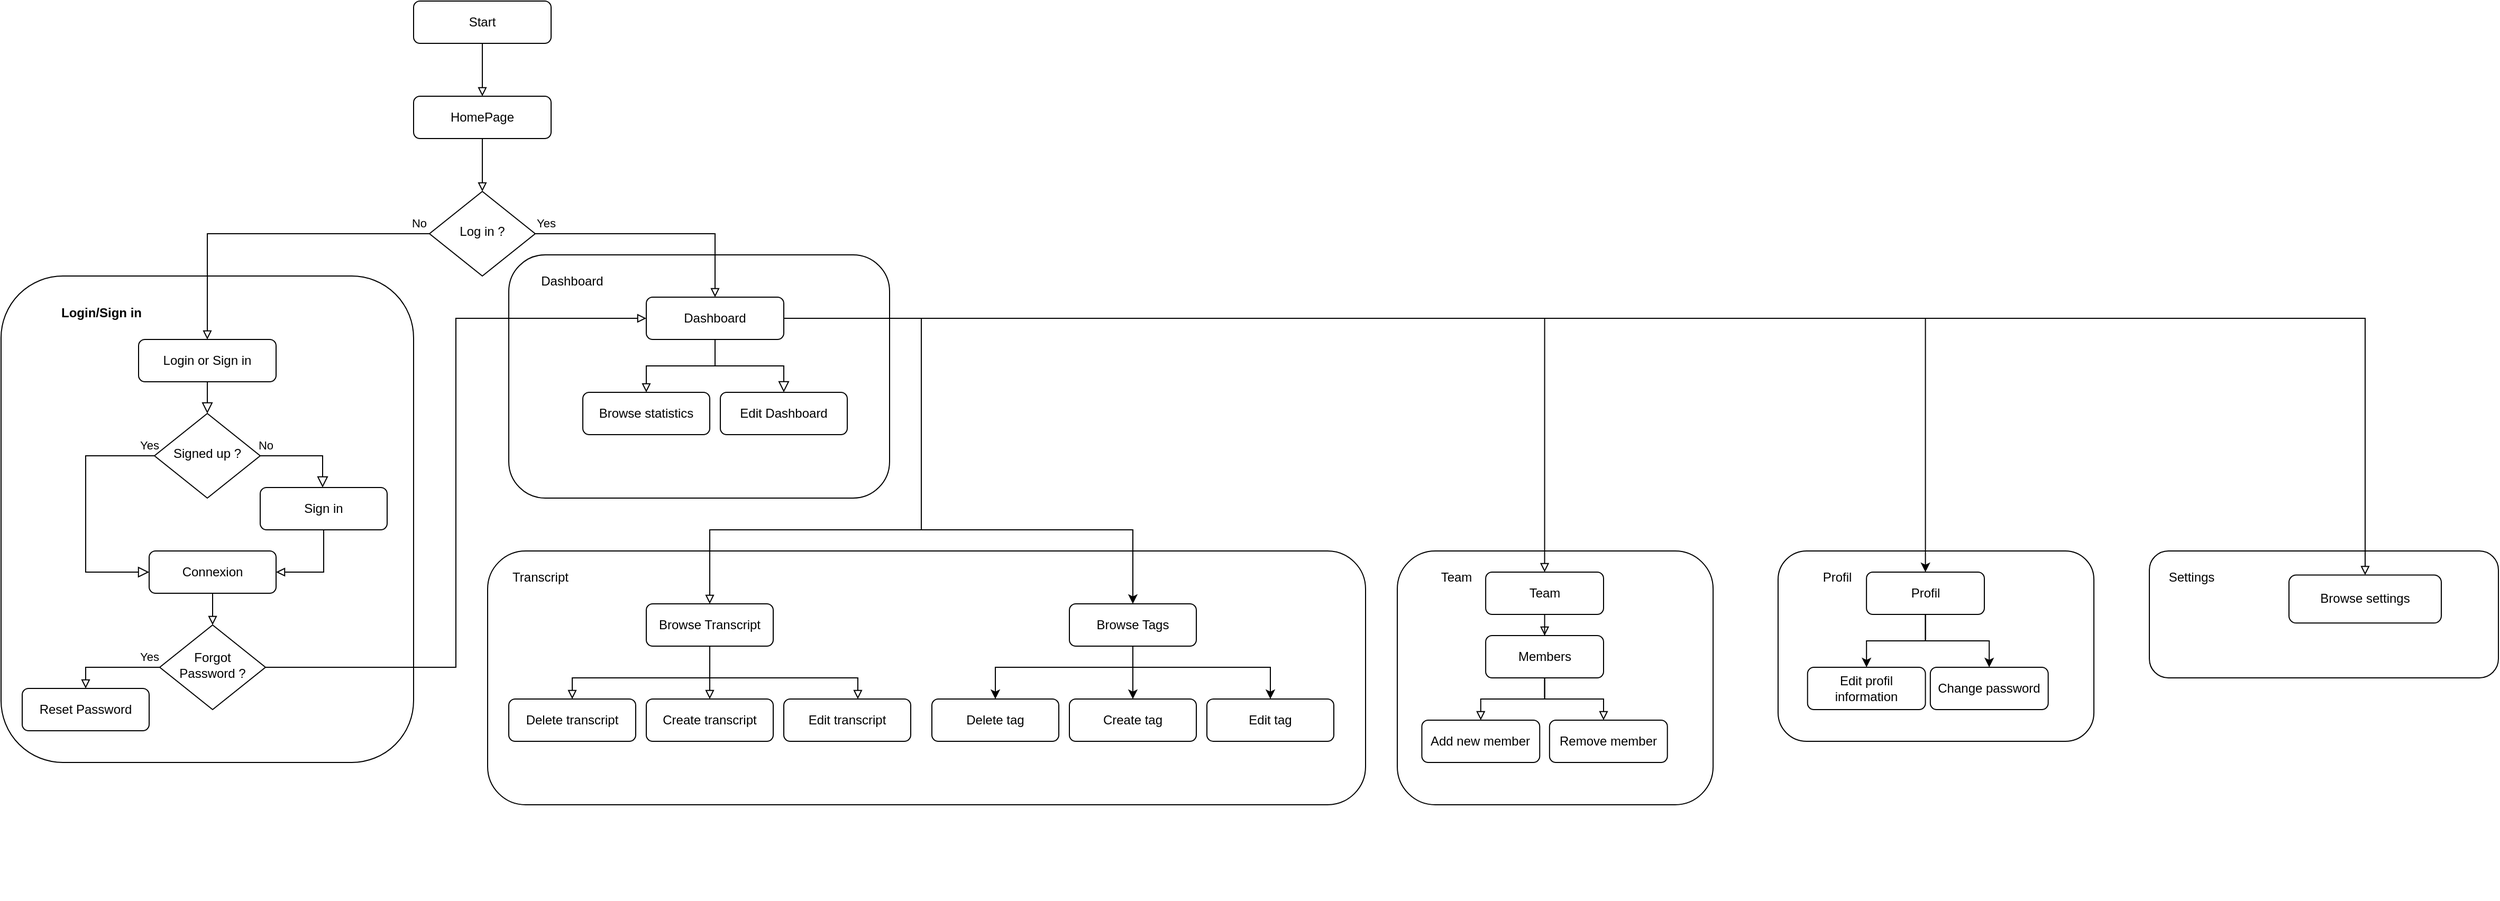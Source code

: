 <mxfile version="21.3.8" type="device">
  <diagram id="C5RBs43oDa-KdzZeNtuy" name="Page-1">
    <mxGraphModel dx="2868" dy="2757" grid="1" gridSize="10" guides="1" tooltips="1" connect="1" arrows="1" fold="1" page="1" pageScale="1" pageWidth="827" pageHeight="1169" math="0" shadow="0">
      <root>
        <mxCell id="WIyWlLk6GJQsqaUBKTNV-0" />
        <mxCell id="WIyWlLk6GJQsqaUBKTNV-1" parent="WIyWlLk6GJQsqaUBKTNV-0" />
        <mxCell id="aSRRTet-q_3d1I6fYwQ6-102" value="" style="group" parent="WIyWlLk6GJQsqaUBKTNV-1" vertex="1" connectable="0">
          <mxGeometry x="580" y="200" width="830" height="240" as="geometry" />
        </mxCell>
        <mxCell id="aSRRTet-q_3d1I6fYwQ6-99" value="" style="rounded=1;whiteSpace=wrap;html=1;fillColor=none;align=left;" parent="aSRRTet-q_3d1I6fYwQ6-102" vertex="1">
          <mxGeometry width="830" height="240" as="geometry" />
        </mxCell>
        <mxCell id="aSRRTet-q_3d1I6fYwQ6-101" value="Transcript" style="text;html=1;strokeColor=none;fillColor=none;align=center;verticalAlign=middle;whiteSpace=wrap;rounded=0;" parent="aSRRTet-q_3d1I6fYwQ6-102" vertex="1">
          <mxGeometry x="20" y="10" width="60" height="30" as="geometry" />
        </mxCell>
        <mxCell id="iAGv5W_TS_8Chp6H3i5K-8" style="edgeStyle=orthogonalEdgeStyle;rounded=0;orthogonalLoop=1;jettySize=auto;html=1;" edge="1" parent="aSRRTet-q_3d1I6fYwQ6-102" source="iAGv5W_TS_8Chp6H3i5K-3" target="iAGv5W_TS_8Chp6H3i5K-7">
          <mxGeometry relative="1" as="geometry">
            <Array as="points">
              <mxPoint x="610" y="110" />
              <mxPoint x="480" y="110" />
            </Array>
          </mxGeometry>
        </mxCell>
        <mxCell id="iAGv5W_TS_8Chp6H3i5K-9" style="edgeStyle=orthogonalEdgeStyle;rounded=0;orthogonalLoop=1;jettySize=auto;html=1;" edge="1" parent="aSRRTet-q_3d1I6fYwQ6-102" source="iAGv5W_TS_8Chp6H3i5K-3" target="iAGv5W_TS_8Chp6H3i5K-5">
          <mxGeometry relative="1" as="geometry" />
        </mxCell>
        <mxCell id="iAGv5W_TS_8Chp6H3i5K-10" style="edgeStyle=orthogonalEdgeStyle;rounded=0;orthogonalLoop=1;jettySize=auto;html=1;" edge="1" parent="aSRRTet-q_3d1I6fYwQ6-102" source="iAGv5W_TS_8Chp6H3i5K-3" target="iAGv5W_TS_8Chp6H3i5K-6">
          <mxGeometry relative="1" as="geometry">
            <Array as="points">
              <mxPoint x="610" y="110" />
              <mxPoint x="740" y="110" />
            </Array>
          </mxGeometry>
        </mxCell>
        <mxCell id="iAGv5W_TS_8Chp6H3i5K-3" value="Browse Tags" style="rounded=1;whiteSpace=wrap;html=1;fontSize=12;glass=0;strokeWidth=1;shadow=0;" vertex="1" parent="aSRRTet-q_3d1I6fYwQ6-102">
          <mxGeometry x="550" y="50" width="120" height="40" as="geometry" />
        </mxCell>
        <mxCell id="iAGv5W_TS_8Chp6H3i5K-5" value="Create tag" style="rounded=1;whiteSpace=wrap;html=1;fontSize=12;glass=0;strokeWidth=1;shadow=0;" vertex="1" parent="aSRRTet-q_3d1I6fYwQ6-102">
          <mxGeometry x="550" y="140" width="120" height="40" as="geometry" />
        </mxCell>
        <mxCell id="iAGv5W_TS_8Chp6H3i5K-6" value="Edit tag" style="rounded=1;whiteSpace=wrap;html=1;fontSize=12;glass=0;strokeWidth=1;shadow=0;" vertex="1" parent="aSRRTet-q_3d1I6fYwQ6-102">
          <mxGeometry x="680" y="140" width="120" height="40" as="geometry" />
        </mxCell>
        <mxCell id="iAGv5W_TS_8Chp6H3i5K-7" value="Delete tag" style="rounded=1;whiteSpace=wrap;html=1;fontSize=12;glass=0;strokeWidth=1;shadow=0;" vertex="1" parent="aSRRTet-q_3d1I6fYwQ6-102">
          <mxGeometry x="420" y="140" width="120" height="40" as="geometry" />
        </mxCell>
        <mxCell id="aSRRTet-q_3d1I6fYwQ6-2" value="" style="group" parent="WIyWlLk6GJQsqaUBKTNV-1" vertex="1" connectable="0">
          <mxGeometry x="120" y="-60" width="390" height="590" as="geometry" />
        </mxCell>
        <mxCell id="aSRRTet-q_3d1I6fYwQ6-0" value="" style="rounded=1;whiteSpace=wrap;html=1;fillColor=none;align=left;" parent="aSRRTet-q_3d1I6fYwQ6-2" vertex="1">
          <mxGeometry width="390" height="460" as="geometry" />
        </mxCell>
        <mxCell id="aSRRTet-q_3d1I6fYwQ6-1" value="&lt;b&gt;Login/Sign in&lt;/b&gt;" style="text;html=1;strokeColor=none;fillColor=none;align=center;verticalAlign=middle;whiteSpace=wrap;rounded=0;" parent="aSRRTet-q_3d1I6fYwQ6-2" vertex="1">
          <mxGeometry x="20" y="20" width="150" height="30" as="geometry" />
        </mxCell>
        <mxCell id="WIyWlLk6GJQsqaUBKTNV-3" value="Login or Sign in" style="rounded=1;whiteSpace=wrap;html=1;fontSize=12;glass=0;strokeWidth=1;shadow=0;" parent="aSRRTet-q_3d1I6fYwQ6-2" vertex="1">
          <mxGeometry x="130" y="60" width="130" height="40" as="geometry" />
        </mxCell>
        <mxCell id="WIyWlLk6GJQsqaUBKTNV-6" value="Signed up ?" style="rhombus;whiteSpace=wrap;html=1;shadow=0;fontFamily=Helvetica;fontSize=12;align=center;strokeWidth=1;spacing=6;spacingTop=-4;" parent="aSRRTet-q_3d1I6fYwQ6-2" vertex="1">
          <mxGeometry x="145" y="130" width="100" height="80" as="geometry" />
        </mxCell>
        <mxCell id="WIyWlLk6GJQsqaUBKTNV-2" value="" style="rounded=0;html=1;jettySize=auto;orthogonalLoop=1;fontSize=11;endArrow=block;endFill=0;endSize=8;strokeWidth=1;shadow=0;labelBackgroundColor=none;edgeStyle=orthogonalEdgeStyle;" parent="aSRRTet-q_3d1I6fYwQ6-2" source="WIyWlLk6GJQsqaUBKTNV-3" target="WIyWlLk6GJQsqaUBKTNV-6" edge="1">
          <mxGeometry relative="1" as="geometry" />
        </mxCell>
        <mxCell id="aSRRTet-q_3d1I6fYwQ6-19" style="edgeStyle=orthogonalEdgeStyle;rounded=0;orthogonalLoop=1;jettySize=auto;html=1;entryX=1;entryY=0.5;entryDx=0;entryDy=0;endArrow=block;endFill=0;" parent="aSRRTet-q_3d1I6fYwQ6-2" source="WIyWlLk6GJQsqaUBKTNV-7" target="WIyWlLk6GJQsqaUBKTNV-12" edge="1">
          <mxGeometry relative="1" as="geometry">
            <mxPoint x="305" y="260.0" as="targetPoint" />
            <Array as="points">
              <mxPoint x="305" y="280" />
            </Array>
          </mxGeometry>
        </mxCell>
        <mxCell id="WIyWlLk6GJQsqaUBKTNV-7" value="Sign in" style="rounded=1;whiteSpace=wrap;html=1;fontSize=12;glass=0;strokeWidth=1;shadow=0;" parent="aSRRTet-q_3d1I6fYwQ6-2" vertex="1">
          <mxGeometry x="245" y="200" width="120" height="40" as="geometry" />
        </mxCell>
        <mxCell id="WIyWlLk6GJQsqaUBKTNV-5" value="No" style="edgeStyle=orthogonalEdgeStyle;rounded=0;html=1;jettySize=auto;orthogonalLoop=1;fontSize=11;endArrow=block;endFill=0;endSize=8;strokeWidth=1;shadow=0;labelBackgroundColor=none;" parent="aSRRTet-q_3d1I6fYwQ6-2" source="WIyWlLk6GJQsqaUBKTNV-6" target="WIyWlLk6GJQsqaUBKTNV-7" edge="1">
          <mxGeometry x="-0.888" y="10" relative="1" as="geometry">
            <mxPoint as="offset" />
            <Array as="points">
              <mxPoint x="304" y="170" />
            </Array>
          </mxGeometry>
        </mxCell>
        <mxCell id="aSRRTet-q_3d1I6fYwQ6-67" style="edgeStyle=orthogonalEdgeStyle;rounded=0;orthogonalLoop=1;jettySize=auto;html=1;entryX=0.5;entryY=0;entryDx=0;entryDy=0;endArrow=block;endFill=0;" parent="aSRRTet-q_3d1I6fYwQ6-2" source="WIyWlLk6GJQsqaUBKTNV-12" target="aSRRTet-q_3d1I6fYwQ6-66" edge="1">
          <mxGeometry relative="1" as="geometry" />
        </mxCell>
        <mxCell id="WIyWlLk6GJQsqaUBKTNV-12" value="Connexion" style="rounded=1;whiteSpace=wrap;html=1;fontSize=12;glass=0;strokeWidth=1;shadow=0;" parent="aSRRTet-q_3d1I6fYwQ6-2" vertex="1">
          <mxGeometry x="140" y="260" width="120" height="40" as="geometry" />
        </mxCell>
        <mxCell id="WIyWlLk6GJQsqaUBKTNV-9" value="Yes" style="edgeStyle=orthogonalEdgeStyle;rounded=0;html=1;jettySize=auto;orthogonalLoop=1;fontSize=11;endArrow=block;endFill=0;endSize=8;strokeWidth=1;shadow=0;labelBackgroundColor=none;exitX=0;exitY=0.5;exitDx=0;exitDy=0;" parent="aSRRTet-q_3d1I6fYwQ6-2" source="WIyWlLk6GJQsqaUBKTNV-6" target="WIyWlLk6GJQsqaUBKTNV-12" edge="1">
          <mxGeometry x="-0.958" y="-10" relative="1" as="geometry">
            <mxPoint as="offset" />
            <mxPoint x="139.957" y="289.966" as="sourcePoint" />
            <Array as="points">
              <mxPoint x="80" y="170" />
              <mxPoint x="80" y="280" />
            </Array>
          </mxGeometry>
        </mxCell>
        <mxCell id="aSRRTet-q_3d1I6fYwQ6-71" style="edgeStyle=orthogonalEdgeStyle;rounded=0;orthogonalLoop=1;jettySize=auto;html=1;entryX=0.5;entryY=0;entryDx=0;entryDy=0;endArrow=block;endFill=0;" parent="aSRRTet-q_3d1I6fYwQ6-2" source="aSRRTet-q_3d1I6fYwQ6-66" target="aSRRTet-q_3d1I6fYwQ6-70" edge="1">
          <mxGeometry relative="1" as="geometry" />
        </mxCell>
        <mxCell id="aSRRTet-q_3d1I6fYwQ6-72" value="Yes" style="edgeLabel;html=1;align=center;verticalAlign=middle;resizable=0;points=[];" parent="aSRRTet-q_3d1I6fYwQ6-71" vertex="1" connectable="0">
          <mxGeometry x="-0.574" y="-1" relative="1" as="geometry">
            <mxPoint x="9" y="-9" as="offset" />
          </mxGeometry>
        </mxCell>
        <mxCell id="aSRRTet-q_3d1I6fYwQ6-66" value="Forgot Password ?" style="rhombus;whiteSpace=wrap;html=1;shadow=0;fontFamily=Helvetica;fontSize=12;align=center;strokeWidth=1;spacing=6;spacingTop=-4;" parent="aSRRTet-q_3d1I6fYwQ6-2" vertex="1">
          <mxGeometry x="150" y="330" width="100" height="80" as="geometry" />
        </mxCell>
        <mxCell id="aSRRTet-q_3d1I6fYwQ6-70" value="Reset Password" style="rounded=1;whiteSpace=wrap;html=1;fontSize=12;glass=0;strokeWidth=1;shadow=0;" parent="aSRRTet-q_3d1I6fYwQ6-2" vertex="1">
          <mxGeometry x="20" y="390" width="120" height="40" as="geometry" />
        </mxCell>
        <mxCell id="aSRRTet-q_3d1I6fYwQ6-37" style="edgeStyle=orthogonalEdgeStyle;rounded=0;orthogonalLoop=1;jettySize=auto;html=1;endArrow=block;endFill=0;" parent="WIyWlLk6GJQsqaUBKTNV-1" source="aSRRTet-q_3d1I6fYwQ6-35" target="aSRRTet-q_3d1I6fYwQ6-36" edge="1">
          <mxGeometry relative="1" as="geometry" />
        </mxCell>
        <mxCell id="aSRRTet-q_3d1I6fYwQ6-35" value="HomePage" style="rounded=1;whiteSpace=wrap;html=1;fontSize=12;glass=0;strokeWidth=1;shadow=0;" parent="WIyWlLk6GJQsqaUBKTNV-1" vertex="1">
          <mxGeometry x="510" y="-230" width="130" height="40" as="geometry" />
        </mxCell>
        <mxCell id="aSRRTet-q_3d1I6fYwQ6-38" style="edgeStyle=orthogonalEdgeStyle;rounded=0;orthogonalLoop=1;jettySize=auto;html=1;endArrow=block;endFill=0;entryX=0.5;entryY=0;entryDx=0;entryDy=0;" parent="WIyWlLk6GJQsqaUBKTNV-1" source="aSRRTet-q_3d1I6fYwQ6-36" target="WIyWlLk6GJQsqaUBKTNV-3" edge="1">
          <mxGeometry relative="1" as="geometry" />
        </mxCell>
        <mxCell id="aSRRTet-q_3d1I6fYwQ6-39" value="No" style="edgeLabel;html=1;align=center;verticalAlign=middle;resizable=0;points=[];" parent="aSRRTet-q_3d1I6fYwQ6-38" vertex="1" connectable="0">
          <mxGeometry x="-0.526" y="-1" relative="1" as="geometry">
            <mxPoint x="63" y="-9" as="offset" />
          </mxGeometry>
        </mxCell>
        <mxCell id="aSRRTet-q_3d1I6fYwQ6-51" style="edgeStyle=orthogonalEdgeStyle;rounded=0;orthogonalLoop=1;jettySize=auto;html=1;entryX=0.5;entryY=0;entryDx=0;entryDy=0;endArrow=block;endFill=0;" parent="WIyWlLk6GJQsqaUBKTNV-1" source="aSRRTet-q_3d1I6fYwQ6-36" target="aSRRTet-q_3d1I6fYwQ6-56" edge="1">
          <mxGeometry relative="1" as="geometry">
            <mxPoint x="855" y="-60" as="targetPoint" />
            <Array as="points">
              <mxPoint x="795" y="-100" />
            </Array>
          </mxGeometry>
        </mxCell>
        <mxCell id="aSRRTet-q_3d1I6fYwQ6-52" value="Yes" style="edgeLabel;html=1;align=center;verticalAlign=middle;resizable=0;points=[];" parent="aSRRTet-q_3d1I6fYwQ6-51" vertex="1" connectable="0">
          <mxGeometry x="-0.733" y="3" relative="1" as="geometry">
            <mxPoint x="-21" y="-7" as="offset" />
          </mxGeometry>
        </mxCell>
        <mxCell id="aSRRTet-q_3d1I6fYwQ6-36" value="Log in ?" style="rhombus;whiteSpace=wrap;html=1;shadow=0;fontFamily=Helvetica;fontSize=12;align=center;strokeWidth=1;spacing=6;spacingTop=-4;" parent="WIyWlLk6GJQsqaUBKTNV-1" vertex="1">
          <mxGeometry x="525" y="-140" width="100" height="80" as="geometry" />
        </mxCell>
        <mxCell id="aSRRTet-q_3d1I6fYwQ6-65" style="edgeStyle=orthogonalEdgeStyle;rounded=0;orthogonalLoop=1;jettySize=auto;html=1;entryX=0.5;entryY=0;entryDx=0;entryDy=0;endArrow=block;endFill=0;" parent="WIyWlLk6GJQsqaUBKTNV-1" source="aSRRTet-q_3d1I6fYwQ6-64" target="aSRRTet-q_3d1I6fYwQ6-35" edge="1">
          <mxGeometry relative="1" as="geometry" />
        </mxCell>
        <mxCell id="aSRRTet-q_3d1I6fYwQ6-64" value="Start" style="rounded=1;whiteSpace=wrap;html=1;fontSize=12;glass=0;strokeWidth=1;shadow=0;" parent="WIyWlLk6GJQsqaUBKTNV-1" vertex="1">
          <mxGeometry x="510" y="-320" width="130" height="40" as="geometry" />
        </mxCell>
        <mxCell id="aSRRTet-q_3d1I6fYwQ6-73" style="edgeStyle=orthogonalEdgeStyle;rounded=0;orthogonalLoop=1;jettySize=auto;html=1;entryX=0;entryY=0.5;entryDx=0;entryDy=0;endArrow=block;endFill=0;" parent="WIyWlLk6GJQsqaUBKTNV-1" source="aSRRTet-q_3d1I6fYwQ6-66" target="aSRRTet-q_3d1I6fYwQ6-56" edge="1">
          <mxGeometry relative="1" as="geometry" />
        </mxCell>
        <mxCell id="aSRRTet-q_3d1I6fYwQ6-54" value="" style="rounded=1;whiteSpace=wrap;html=1;fillColor=none;align=left;" parent="WIyWlLk6GJQsqaUBKTNV-1" vertex="1">
          <mxGeometry x="600" y="-80" width="360" height="230" as="geometry" />
        </mxCell>
        <mxCell id="aSRRTet-q_3d1I6fYwQ6-75" style="edgeStyle=orthogonalEdgeStyle;rounded=0;orthogonalLoop=1;jettySize=auto;html=1;endArrow=block;endFill=0;" parent="WIyWlLk6GJQsqaUBKTNV-1" source="aSRRTet-q_3d1I6fYwQ6-56" target="aSRRTet-q_3d1I6fYwQ6-74" edge="1">
          <mxGeometry relative="1" as="geometry" />
        </mxCell>
        <mxCell id="aSRRTet-q_3d1I6fYwQ6-78" style="edgeStyle=orthogonalEdgeStyle;rounded=0;orthogonalLoop=1;jettySize=auto;html=1;endArrow=block;endFill=0;" parent="WIyWlLk6GJQsqaUBKTNV-1" source="aSRRTet-q_3d1I6fYwQ6-56" target="aSRRTet-q_3d1I6fYwQ6-77" edge="1">
          <mxGeometry relative="1" as="geometry">
            <Array as="points">
              <mxPoint x="990" y="-20" />
              <mxPoint x="990" y="180" />
              <mxPoint x="790" y="180" />
            </Array>
          </mxGeometry>
        </mxCell>
        <mxCell id="aSRRTet-q_3d1I6fYwQ6-85" style="edgeStyle=orthogonalEdgeStyle;rounded=0;orthogonalLoop=1;jettySize=auto;html=1;endArrow=block;endFill=0;entryX=0.5;entryY=0;entryDx=0;entryDy=0;" parent="WIyWlLk6GJQsqaUBKTNV-1" source="aSRRTet-q_3d1I6fYwQ6-56" target="aSRRTet-q_3d1I6fYwQ6-94" edge="1">
          <mxGeometry relative="1" as="geometry" />
        </mxCell>
        <mxCell id="aSRRTet-q_3d1I6fYwQ6-87" style="edgeStyle=orthogonalEdgeStyle;rounded=0;orthogonalLoop=1;jettySize=auto;html=1;endArrow=block;endFill=0;" parent="WIyWlLk6GJQsqaUBKTNV-1" source="aSRRTet-q_3d1I6fYwQ6-56" target="aSRRTet-q_3d1I6fYwQ6-86" edge="1">
          <mxGeometry relative="1" as="geometry" />
        </mxCell>
        <mxCell id="iAGv5W_TS_8Chp6H3i5K-4" style="edgeStyle=orthogonalEdgeStyle;rounded=0;orthogonalLoop=1;jettySize=auto;html=1;" edge="1" parent="WIyWlLk6GJQsqaUBKTNV-1" source="aSRRTet-q_3d1I6fYwQ6-56" target="iAGv5W_TS_8Chp6H3i5K-3">
          <mxGeometry relative="1" as="geometry">
            <Array as="points">
              <mxPoint x="990" y="-20" />
              <mxPoint x="990" y="180" />
              <mxPoint x="1190" y="180" />
            </Array>
          </mxGeometry>
        </mxCell>
        <mxCell id="iAGv5W_TS_8Chp6H3i5K-24" style="edgeStyle=orthogonalEdgeStyle;rounded=0;orthogonalLoop=1;jettySize=auto;html=1;" edge="1" parent="WIyWlLk6GJQsqaUBKTNV-1" source="aSRRTet-q_3d1I6fYwQ6-56" target="iAGv5W_TS_8Chp6H3i5K-14">
          <mxGeometry relative="1" as="geometry" />
        </mxCell>
        <mxCell id="aSRRTet-q_3d1I6fYwQ6-56" value="Dashboard" style="rounded=1;whiteSpace=wrap;html=1;fontSize=12;glass=0;strokeWidth=1;shadow=0;" parent="WIyWlLk6GJQsqaUBKTNV-1" vertex="1">
          <mxGeometry x="730" y="-40" width="130" height="40" as="geometry" />
        </mxCell>
        <mxCell id="aSRRTet-q_3d1I6fYwQ6-58" value="" style="rounded=0;html=1;jettySize=auto;orthogonalLoop=1;fontSize=11;endArrow=block;endFill=0;endSize=8;strokeWidth=1;shadow=0;labelBackgroundColor=none;edgeStyle=orthogonalEdgeStyle;entryX=0.5;entryY=0;entryDx=0;entryDy=0;" parent="WIyWlLk6GJQsqaUBKTNV-1" source="aSRRTet-q_3d1I6fYwQ6-56" target="aSRRTet-q_3d1I6fYwQ6-62" edge="1">
          <mxGeometry relative="1" as="geometry">
            <mxPoint x="795" y="50.0" as="targetPoint" />
          </mxGeometry>
        </mxCell>
        <mxCell id="aSRRTet-q_3d1I6fYwQ6-62" value="Edit Dashboard" style="rounded=1;whiteSpace=wrap;html=1;fontSize=12;glass=0;strokeWidth=1;shadow=0;" parent="WIyWlLk6GJQsqaUBKTNV-1" vertex="1">
          <mxGeometry x="800" y="50" width="120" height="40" as="geometry" />
        </mxCell>
        <mxCell id="aSRRTet-q_3d1I6fYwQ6-74" value="Browse statistics" style="rounded=1;whiteSpace=wrap;html=1;fontSize=12;glass=0;strokeWidth=1;shadow=0;" parent="WIyWlLk6GJQsqaUBKTNV-1" vertex="1">
          <mxGeometry x="670" y="50" width="120" height="40" as="geometry" />
        </mxCell>
        <mxCell id="aSRRTet-q_3d1I6fYwQ6-98" value="Dashboard" style="text;html=1;strokeColor=none;fillColor=none;align=center;verticalAlign=middle;whiteSpace=wrap;rounded=0;" parent="WIyWlLk6GJQsqaUBKTNV-1" vertex="1">
          <mxGeometry x="630" y="-70" width="60" height="30" as="geometry" />
        </mxCell>
        <mxCell id="iAGv5W_TS_8Chp6H3i5K-2" value="" style="group" vertex="1" connectable="0" parent="WIyWlLk6GJQsqaUBKTNV-1">
          <mxGeometry x="1440" y="200" width="298.57" height="240" as="geometry" />
        </mxCell>
        <mxCell id="aSRRTet-q_3d1I6fYwQ6-84" value="Members" style="rounded=1;whiteSpace=wrap;html=1;fontSize=12;glass=0;strokeWidth=1;shadow=0;" parent="iAGv5W_TS_8Chp6H3i5K-2" vertex="1">
          <mxGeometry x="83.57" y="80" width="111.429" height="40" as="geometry" />
        </mxCell>
        <mxCell id="aSRRTet-q_3d1I6fYwQ6-94" value="Team" style="rounded=1;whiteSpace=wrap;html=1;fontSize=12;glass=0;strokeWidth=1;shadow=0;" parent="iAGv5W_TS_8Chp6H3i5K-2" vertex="1">
          <mxGeometry x="83.57" y="20" width="111.429" height="40" as="geometry" />
        </mxCell>
        <mxCell id="aSRRTet-q_3d1I6fYwQ6-91" style="edgeStyle=orthogonalEdgeStyle;rounded=0;orthogonalLoop=1;jettySize=auto;html=1;endArrow=block;endFill=0;" parent="iAGv5W_TS_8Chp6H3i5K-2" source="aSRRTet-q_3d1I6fYwQ6-84" target="aSRRTet-q_3d1I6fYwQ6-90" edge="1">
          <mxGeometry relative="1" as="geometry" />
        </mxCell>
        <mxCell id="aSRRTet-q_3d1I6fYwQ6-95" style="edgeStyle=orthogonalEdgeStyle;rounded=0;orthogonalLoop=1;jettySize=auto;html=1;endArrow=block;endFill=0;" parent="iAGv5W_TS_8Chp6H3i5K-2" source="aSRRTet-q_3d1I6fYwQ6-94" target="aSRRTet-q_3d1I6fYwQ6-84" edge="1">
          <mxGeometry relative="1" as="geometry" />
        </mxCell>
        <mxCell id="aSRRTet-q_3d1I6fYwQ6-103" value="" style="rounded=1;whiteSpace=wrap;html=1;fillColor=none;" parent="iAGv5W_TS_8Chp6H3i5K-2" vertex="1">
          <mxGeometry width="298.57" height="240" as="geometry" />
        </mxCell>
        <mxCell id="aSRRTet-q_3d1I6fYwQ6-104" value="Team" style="text;html=1;strokeColor=none;fillColor=none;align=center;verticalAlign=middle;whiteSpace=wrap;rounded=0;" parent="iAGv5W_TS_8Chp6H3i5K-2" vertex="1">
          <mxGeometry x="27.856" y="10" width="55.714" height="30" as="geometry" />
        </mxCell>
        <mxCell id="aSRRTet-q_3d1I6fYwQ6-90" value="Add new member" style="rounded=1;whiteSpace=wrap;html=1;fontSize=12;glass=0;strokeWidth=1;shadow=0;" parent="iAGv5W_TS_8Chp6H3i5K-2" vertex="1">
          <mxGeometry x="23.213" y="160" width="111.429" height="40" as="geometry" />
        </mxCell>
        <mxCell id="aSRRTet-q_3d1I6fYwQ6-92" value="Remove member" style="rounded=1;whiteSpace=wrap;html=1;fontSize=12;glass=0;strokeWidth=1;shadow=0;" parent="iAGv5W_TS_8Chp6H3i5K-2" vertex="1">
          <mxGeometry x="143.927" y="160" width="111.429" height="40" as="geometry" />
        </mxCell>
        <mxCell id="aSRRTet-q_3d1I6fYwQ6-107" style="edgeStyle=orthogonalEdgeStyle;rounded=0;orthogonalLoop=1;jettySize=auto;html=1;endArrow=block;endFill=0;" parent="iAGv5W_TS_8Chp6H3i5K-2" source="aSRRTet-q_3d1I6fYwQ6-84" target="aSRRTet-q_3d1I6fYwQ6-92" edge="1">
          <mxGeometry relative="1" as="geometry">
            <Array as="points">
              <mxPoint x="139.284" y="140" />
              <mxPoint x="194.999" y="140" />
            </Array>
          </mxGeometry>
        </mxCell>
        <mxCell id="aSRRTet-q_3d1I6fYwQ6-77" value="Browse Transcript" style="rounded=1;whiteSpace=wrap;html=1;fontSize=12;glass=0;strokeWidth=1;shadow=0;" parent="WIyWlLk6GJQsqaUBKTNV-1" vertex="1">
          <mxGeometry x="730" y="250" width="120" height="40" as="geometry" />
        </mxCell>
        <mxCell id="aSRRTet-q_3d1I6fYwQ6-80" value="Create transcript" style="rounded=1;whiteSpace=wrap;html=1;fontSize=12;glass=0;strokeWidth=1;shadow=0;" parent="WIyWlLk6GJQsqaUBKTNV-1" vertex="1">
          <mxGeometry x="730" y="340" width="120" height="40" as="geometry" />
        </mxCell>
        <mxCell id="aSRRTet-q_3d1I6fYwQ6-81" style="edgeStyle=orthogonalEdgeStyle;rounded=0;orthogonalLoop=1;jettySize=auto;html=1;entryX=0.5;entryY=0;entryDx=0;entryDy=0;endArrow=block;endFill=0;" parent="WIyWlLk6GJQsqaUBKTNV-1" source="aSRRTet-q_3d1I6fYwQ6-77" target="aSRRTet-q_3d1I6fYwQ6-80" edge="1">
          <mxGeometry relative="1" as="geometry" />
        </mxCell>
        <mxCell id="aSRRTet-q_3d1I6fYwQ6-82" value="Edit transcript" style="rounded=1;whiteSpace=wrap;html=1;fontSize=12;glass=0;strokeWidth=1;shadow=0;" parent="WIyWlLk6GJQsqaUBKTNV-1" vertex="1">
          <mxGeometry x="860" y="340" width="120" height="40" as="geometry" />
        </mxCell>
        <mxCell id="aSRRTet-q_3d1I6fYwQ6-83" style="edgeStyle=orthogonalEdgeStyle;rounded=0;orthogonalLoop=1;jettySize=auto;html=1;endArrow=block;endFill=0;" parent="WIyWlLk6GJQsqaUBKTNV-1" source="aSRRTet-q_3d1I6fYwQ6-77" target="aSRRTet-q_3d1I6fYwQ6-82" edge="1">
          <mxGeometry relative="1" as="geometry">
            <Array as="points">
              <mxPoint x="790" y="320" />
              <mxPoint x="930" y="320" />
            </Array>
          </mxGeometry>
        </mxCell>
        <mxCell id="aSRRTet-q_3d1I6fYwQ6-88" value="Delete transcript" style="rounded=1;whiteSpace=wrap;html=1;fontSize=12;glass=0;strokeWidth=1;shadow=0;" parent="WIyWlLk6GJQsqaUBKTNV-1" vertex="1">
          <mxGeometry x="600" y="340" width="120" height="40" as="geometry" />
        </mxCell>
        <mxCell id="aSRRTet-q_3d1I6fYwQ6-89" style="edgeStyle=orthogonalEdgeStyle;rounded=0;orthogonalLoop=1;jettySize=auto;html=1;endArrow=block;endFill=0;" parent="WIyWlLk6GJQsqaUBKTNV-1" source="aSRRTet-q_3d1I6fYwQ6-77" target="aSRRTet-q_3d1I6fYwQ6-88" edge="1">
          <mxGeometry relative="1" as="geometry">
            <Array as="points">
              <mxPoint x="790" y="320" />
              <mxPoint x="660" y="320" />
            </Array>
          </mxGeometry>
        </mxCell>
        <mxCell id="iAGv5W_TS_8Chp6H3i5K-11" value="" style="group" vertex="1" connectable="0" parent="WIyWlLk6GJQsqaUBKTNV-1">
          <mxGeometry x="2151" y="200" width="330" height="120" as="geometry" />
        </mxCell>
        <mxCell id="iAGv5W_TS_8Chp6H3i5K-12" value="" style="group" vertex="1" connectable="0" parent="iAGv5W_TS_8Chp6H3i5K-11">
          <mxGeometry width="330" height="120" as="geometry" />
        </mxCell>
        <mxCell id="aSRRTet-q_3d1I6fYwQ6-114" value="" style="rounded=1;whiteSpace=wrap;html=1;fillColor=none;" parent="iAGv5W_TS_8Chp6H3i5K-12" vertex="1">
          <mxGeometry width="330" height="120" as="geometry" />
        </mxCell>
        <mxCell id="aSRRTet-q_3d1I6fYwQ6-86" value="Browse settings" style="rounded=1;whiteSpace=wrap;html=1;fontSize=12;glass=0;strokeWidth=1;shadow=0;" parent="iAGv5W_TS_8Chp6H3i5K-12" vertex="1">
          <mxGeometry x="132" y="22.727" width="144" height="45.455" as="geometry" />
        </mxCell>
        <mxCell id="aSRRTet-q_3d1I6fYwQ6-116" value="Settings" style="text;html=1;strokeColor=none;fillColor=none;align=center;verticalAlign=middle;whiteSpace=wrap;rounded=0;" parent="iAGv5W_TS_8Chp6H3i5K-12" vertex="1">
          <mxGeometry x="10" y="10" width="60" height="30" as="geometry" />
        </mxCell>
        <mxCell id="iAGv5W_TS_8Chp6H3i5K-25" value="" style="group" vertex="1" connectable="0" parent="WIyWlLk6GJQsqaUBKTNV-1">
          <mxGeometry x="1800" y="200" width="298.57" height="180" as="geometry" />
        </mxCell>
        <mxCell id="iAGv5W_TS_8Chp6H3i5K-18" value="" style="rounded=1;whiteSpace=wrap;html=1;fillColor=none;" vertex="1" parent="iAGv5W_TS_8Chp6H3i5K-25">
          <mxGeometry width="298.57" height="180" as="geometry" />
        </mxCell>
        <mxCell id="iAGv5W_TS_8Chp6H3i5K-26" style="edgeStyle=orthogonalEdgeStyle;rounded=0;orthogonalLoop=1;jettySize=auto;html=1;" edge="1" parent="iAGv5W_TS_8Chp6H3i5K-25" source="iAGv5W_TS_8Chp6H3i5K-14" target="iAGv5W_TS_8Chp6H3i5K-20">
          <mxGeometry relative="1" as="geometry" />
        </mxCell>
        <mxCell id="iAGv5W_TS_8Chp6H3i5K-27" style="edgeStyle=orthogonalEdgeStyle;rounded=0;orthogonalLoop=1;jettySize=auto;html=1;" edge="1" parent="iAGv5W_TS_8Chp6H3i5K-25" source="iAGv5W_TS_8Chp6H3i5K-14" target="iAGv5W_TS_8Chp6H3i5K-21">
          <mxGeometry relative="1" as="geometry" />
        </mxCell>
        <mxCell id="iAGv5W_TS_8Chp6H3i5K-14" value="Profil" style="rounded=1;whiteSpace=wrap;html=1;fontSize=12;glass=0;strokeWidth=1;shadow=0;" vertex="1" parent="iAGv5W_TS_8Chp6H3i5K-25">
          <mxGeometry x="83.57" y="20" width="111.429" height="40" as="geometry" />
        </mxCell>
        <mxCell id="iAGv5W_TS_8Chp6H3i5K-19" value="Profil" style="text;html=1;strokeColor=none;fillColor=none;align=center;verticalAlign=middle;whiteSpace=wrap;rounded=0;" vertex="1" parent="iAGv5W_TS_8Chp6H3i5K-25">
          <mxGeometry x="27.856" y="10" width="55.714" height="30" as="geometry" />
        </mxCell>
        <mxCell id="iAGv5W_TS_8Chp6H3i5K-20" value="Edit profil information" style="rounded=1;whiteSpace=wrap;html=1;fontSize=12;glass=0;strokeWidth=1;shadow=0;" vertex="1" parent="iAGv5W_TS_8Chp6H3i5K-25">
          <mxGeometry x="27.853" y="110" width="111.429" height="40" as="geometry" />
        </mxCell>
        <mxCell id="iAGv5W_TS_8Chp6H3i5K-21" value="Change password" style="rounded=1;whiteSpace=wrap;html=1;fontSize=12;glass=0;strokeWidth=1;shadow=0;" vertex="1" parent="iAGv5W_TS_8Chp6H3i5K-25">
          <mxGeometry x="143.927" y="110" width="111.429" height="40" as="geometry" />
        </mxCell>
      </root>
    </mxGraphModel>
  </diagram>
</mxfile>
